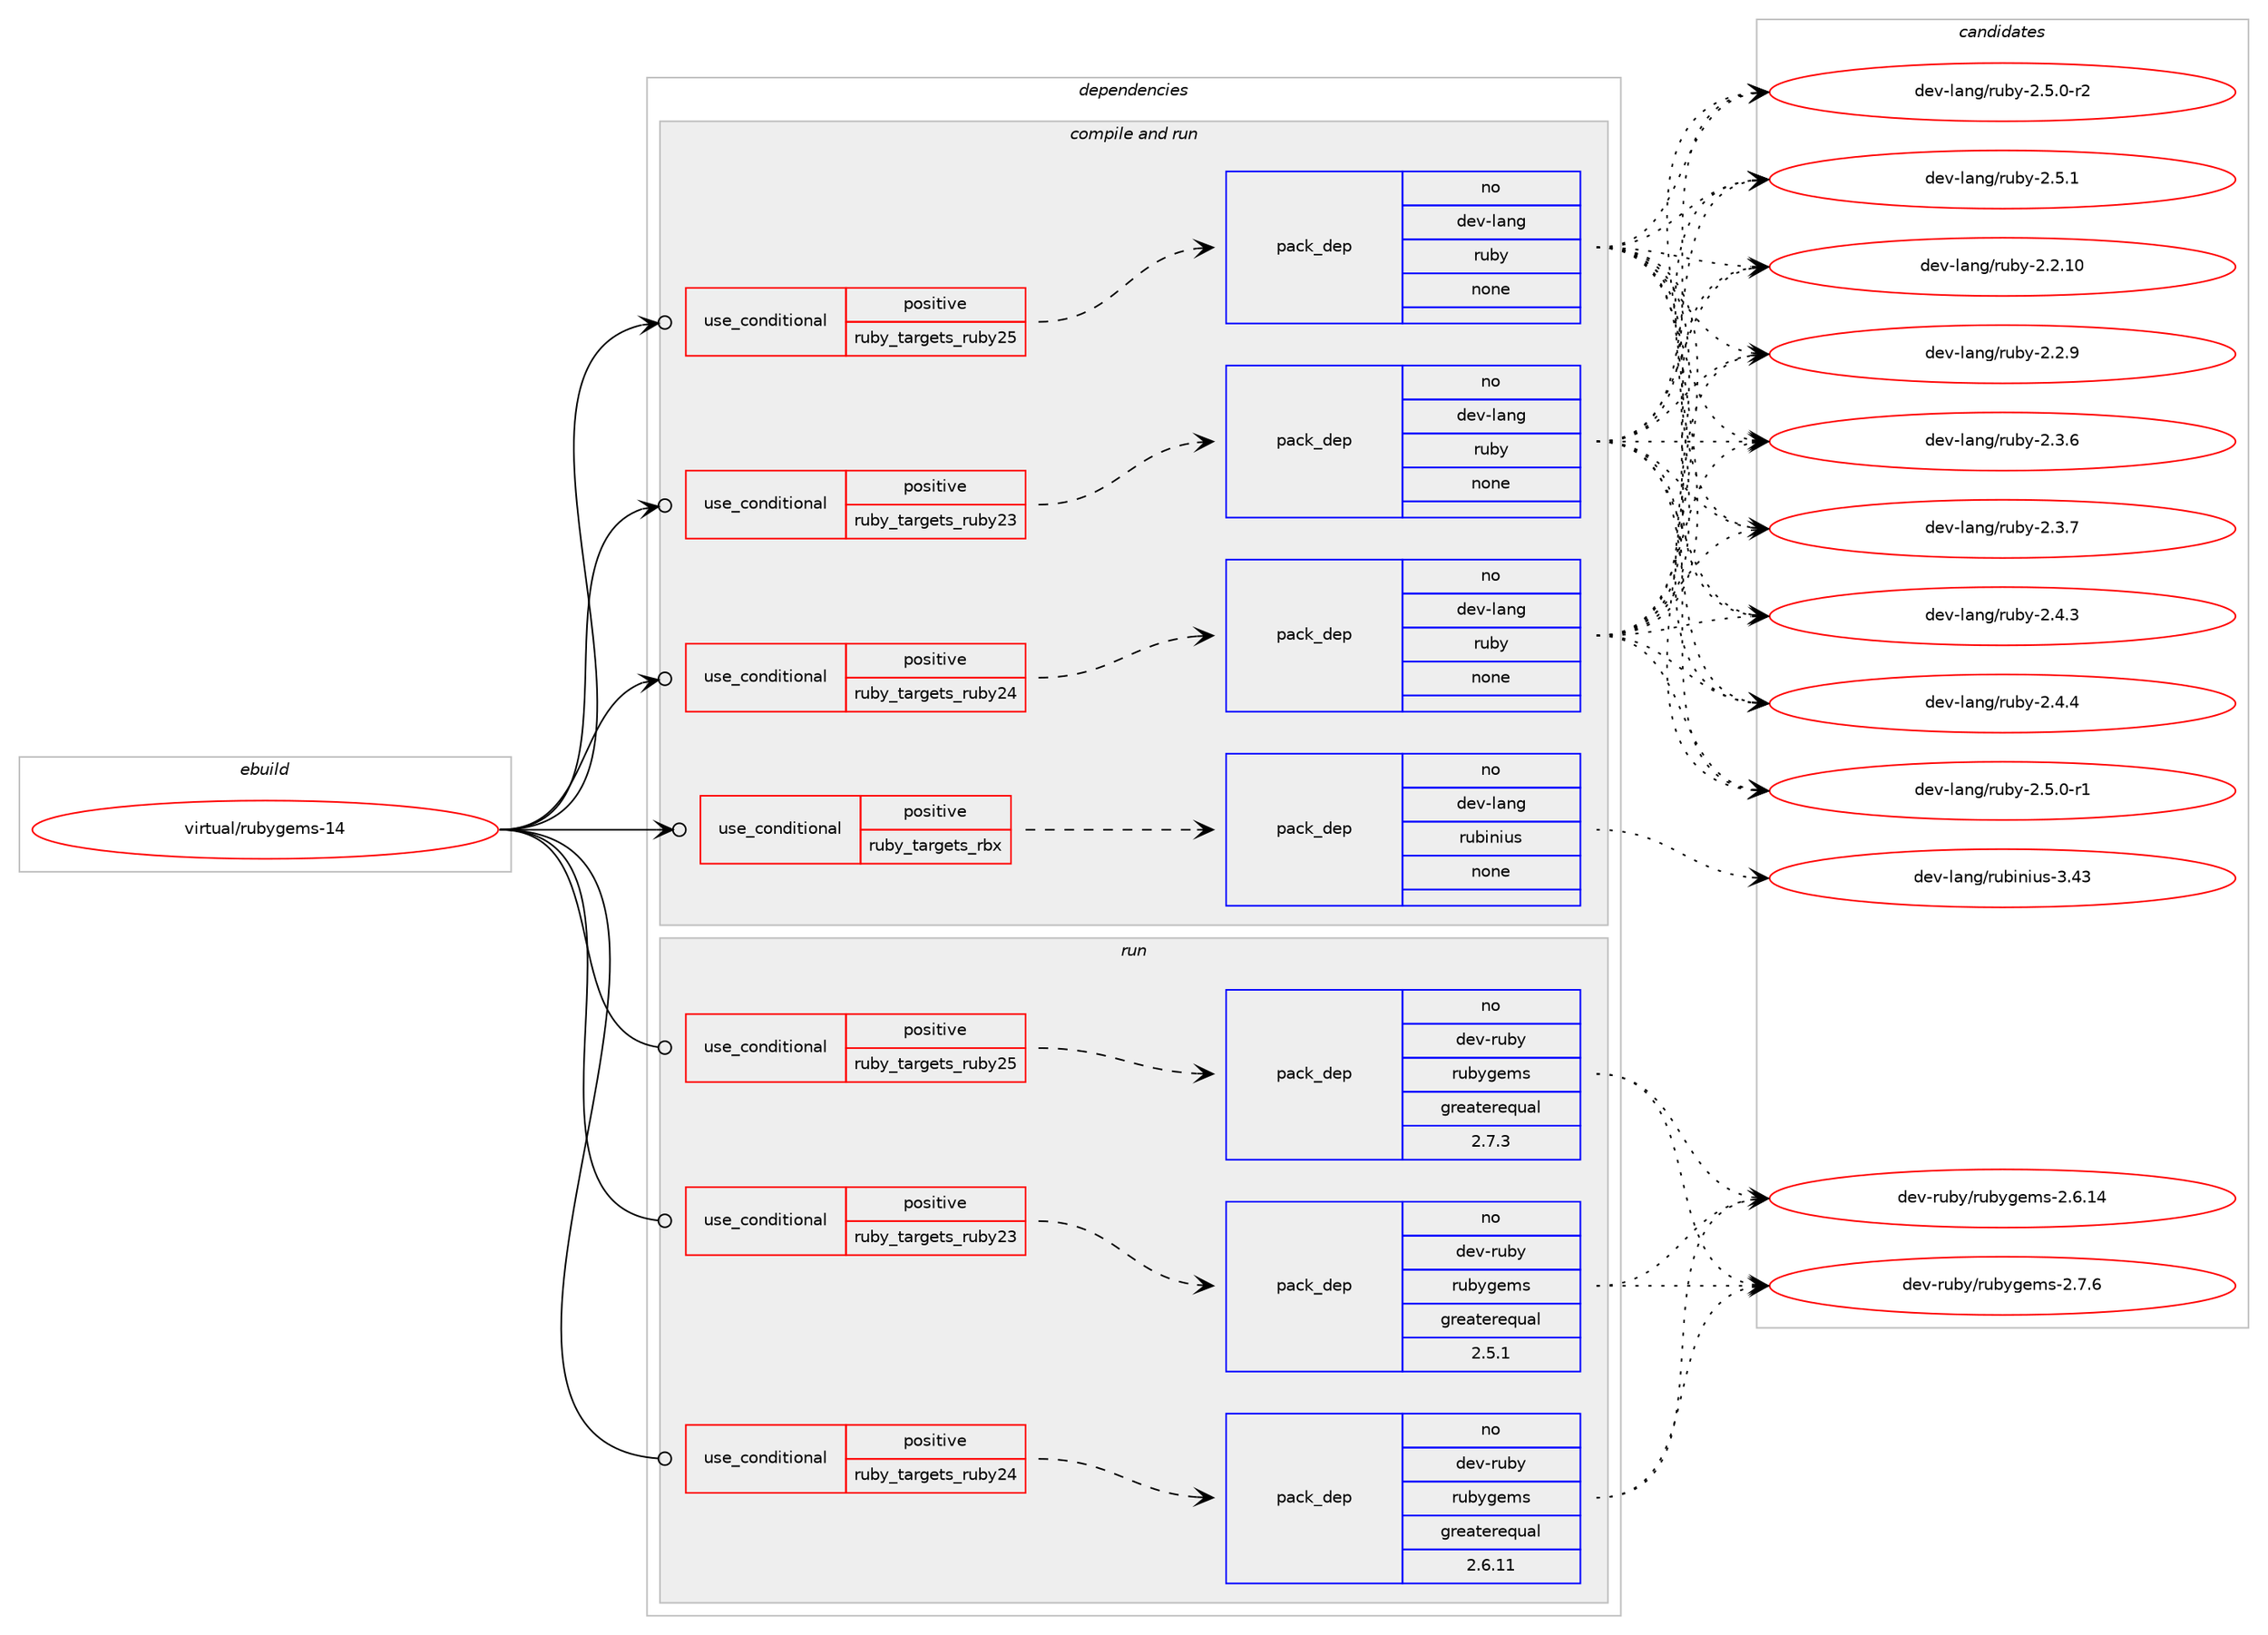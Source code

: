 digraph prolog {

# *************
# Graph options
# *************

newrank=true;
concentrate=true;
compound=true;
graph [rankdir=LR,fontname=Helvetica,fontsize=10,ranksep=1.5];#, ranksep=2.5, nodesep=0.2];
edge  [arrowhead=vee];
node  [fontname=Helvetica,fontsize=10];

# **********
# The ebuild
# **********

subgraph cluster_leftcol {
color=gray;
rank=same;
label=<<i>ebuild</i>>;
id [label="virtual/rubygems-14", color=red, width=4, href="../virtual/rubygems-14.svg"];
}

# ****************
# The dependencies
# ****************

subgraph cluster_midcol {
color=gray;
label=<<i>dependencies</i>>;
subgraph cluster_compile {
fillcolor="#eeeeee";
style=filled;
label=<<i>compile</i>>;
}
subgraph cluster_compileandrun {
fillcolor="#eeeeee";
style=filled;
label=<<i>compile and run</i>>;
subgraph cond703 {
dependency8067 [label=<<TABLE BORDER="0" CELLBORDER="1" CELLSPACING="0" CELLPADDING="4"><TR><TD ROWSPAN="3" CELLPADDING="10">use_conditional</TD></TR><TR><TD>positive</TD></TR><TR><TD>ruby_targets_rbx</TD></TR></TABLE>>, shape=none, color=red];
subgraph pack7292 {
dependency8068 [label=<<TABLE BORDER="0" CELLBORDER="1" CELLSPACING="0" CELLPADDING="4" WIDTH="220"><TR><TD ROWSPAN="6" CELLPADDING="30">pack_dep</TD></TR><TR><TD WIDTH="110">no</TD></TR><TR><TD>dev-lang</TD></TR><TR><TD>rubinius</TD></TR><TR><TD>none</TD></TR><TR><TD></TD></TR></TABLE>>, shape=none, color=blue];
}
dependency8067:e -> dependency8068:w [weight=20,style="dashed",arrowhead="vee"];
}
id:e -> dependency8067:w [weight=20,style="solid",arrowhead="odotvee"];
subgraph cond704 {
dependency8069 [label=<<TABLE BORDER="0" CELLBORDER="1" CELLSPACING="0" CELLPADDING="4"><TR><TD ROWSPAN="3" CELLPADDING="10">use_conditional</TD></TR><TR><TD>positive</TD></TR><TR><TD>ruby_targets_ruby23</TD></TR></TABLE>>, shape=none, color=red];
subgraph pack7293 {
dependency8070 [label=<<TABLE BORDER="0" CELLBORDER="1" CELLSPACING="0" CELLPADDING="4" WIDTH="220"><TR><TD ROWSPAN="6" CELLPADDING="30">pack_dep</TD></TR><TR><TD WIDTH="110">no</TD></TR><TR><TD>dev-lang</TD></TR><TR><TD>ruby</TD></TR><TR><TD>none</TD></TR><TR><TD></TD></TR></TABLE>>, shape=none, color=blue];
}
dependency8069:e -> dependency8070:w [weight=20,style="dashed",arrowhead="vee"];
}
id:e -> dependency8069:w [weight=20,style="solid",arrowhead="odotvee"];
subgraph cond705 {
dependency8071 [label=<<TABLE BORDER="0" CELLBORDER="1" CELLSPACING="0" CELLPADDING="4"><TR><TD ROWSPAN="3" CELLPADDING="10">use_conditional</TD></TR><TR><TD>positive</TD></TR><TR><TD>ruby_targets_ruby24</TD></TR></TABLE>>, shape=none, color=red];
subgraph pack7294 {
dependency8072 [label=<<TABLE BORDER="0" CELLBORDER="1" CELLSPACING="0" CELLPADDING="4" WIDTH="220"><TR><TD ROWSPAN="6" CELLPADDING="30">pack_dep</TD></TR><TR><TD WIDTH="110">no</TD></TR><TR><TD>dev-lang</TD></TR><TR><TD>ruby</TD></TR><TR><TD>none</TD></TR><TR><TD></TD></TR></TABLE>>, shape=none, color=blue];
}
dependency8071:e -> dependency8072:w [weight=20,style="dashed",arrowhead="vee"];
}
id:e -> dependency8071:w [weight=20,style="solid",arrowhead="odotvee"];
subgraph cond706 {
dependency8073 [label=<<TABLE BORDER="0" CELLBORDER="1" CELLSPACING="0" CELLPADDING="4"><TR><TD ROWSPAN="3" CELLPADDING="10">use_conditional</TD></TR><TR><TD>positive</TD></TR><TR><TD>ruby_targets_ruby25</TD></TR></TABLE>>, shape=none, color=red];
subgraph pack7295 {
dependency8074 [label=<<TABLE BORDER="0" CELLBORDER="1" CELLSPACING="0" CELLPADDING="4" WIDTH="220"><TR><TD ROWSPAN="6" CELLPADDING="30">pack_dep</TD></TR><TR><TD WIDTH="110">no</TD></TR><TR><TD>dev-lang</TD></TR><TR><TD>ruby</TD></TR><TR><TD>none</TD></TR><TR><TD></TD></TR></TABLE>>, shape=none, color=blue];
}
dependency8073:e -> dependency8074:w [weight=20,style="dashed",arrowhead="vee"];
}
id:e -> dependency8073:w [weight=20,style="solid",arrowhead="odotvee"];
}
subgraph cluster_run {
fillcolor="#eeeeee";
style=filled;
label=<<i>run</i>>;
subgraph cond707 {
dependency8075 [label=<<TABLE BORDER="0" CELLBORDER="1" CELLSPACING="0" CELLPADDING="4"><TR><TD ROWSPAN="3" CELLPADDING="10">use_conditional</TD></TR><TR><TD>positive</TD></TR><TR><TD>ruby_targets_ruby23</TD></TR></TABLE>>, shape=none, color=red];
subgraph pack7296 {
dependency8076 [label=<<TABLE BORDER="0" CELLBORDER="1" CELLSPACING="0" CELLPADDING="4" WIDTH="220"><TR><TD ROWSPAN="6" CELLPADDING="30">pack_dep</TD></TR><TR><TD WIDTH="110">no</TD></TR><TR><TD>dev-ruby</TD></TR><TR><TD>rubygems</TD></TR><TR><TD>greaterequal</TD></TR><TR><TD>2.5.1</TD></TR></TABLE>>, shape=none, color=blue];
}
dependency8075:e -> dependency8076:w [weight=20,style="dashed",arrowhead="vee"];
}
id:e -> dependency8075:w [weight=20,style="solid",arrowhead="odot"];
subgraph cond708 {
dependency8077 [label=<<TABLE BORDER="0" CELLBORDER="1" CELLSPACING="0" CELLPADDING="4"><TR><TD ROWSPAN="3" CELLPADDING="10">use_conditional</TD></TR><TR><TD>positive</TD></TR><TR><TD>ruby_targets_ruby24</TD></TR></TABLE>>, shape=none, color=red];
subgraph pack7297 {
dependency8078 [label=<<TABLE BORDER="0" CELLBORDER="1" CELLSPACING="0" CELLPADDING="4" WIDTH="220"><TR><TD ROWSPAN="6" CELLPADDING="30">pack_dep</TD></TR><TR><TD WIDTH="110">no</TD></TR><TR><TD>dev-ruby</TD></TR><TR><TD>rubygems</TD></TR><TR><TD>greaterequal</TD></TR><TR><TD>2.6.11</TD></TR></TABLE>>, shape=none, color=blue];
}
dependency8077:e -> dependency8078:w [weight=20,style="dashed",arrowhead="vee"];
}
id:e -> dependency8077:w [weight=20,style="solid",arrowhead="odot"];
subgraph cond709 {
dependency8079 [label=<<TABLE BORDER="0" CELLBORDER="1" CELLSPACING="0" CELLPADDING="4"><TR><TD ROWSPAN="3" CELLPADDING="10">use_conditional</TD></TR><TR><TD>positive</TD></TR><TR><TD>ruby_targets_ruby25</TD></TR></TABLE>>, shape=none, color=red];
subgraph pack7298 {
dependency8080 [label=<<TABLE BORDER="0" CELLBORDER="1" CELLSPACING="0" CELLPADDING="4" WIDTH="220"><TR><TD ROWSPAN="6" CELLPADDING="30">pack_dep</TD></TR><TR><TD WIDTH="110">no</TD></TR><TR><TD>dev-ruby</TD></TR><TR><TD>rubygems</TD></TR><TR><TD>greaterequal</TD></TR><TR><TD>2.7.3</TD></TR></TABLE>>, shape=none, color=blue];
}
dependency8079:e -> dependency8080:w [weight=20,style="dashed",arrowhead="vee"];
}
id:e -> dependency8079:w [weight=20,style="solid",arrowhead="odot"];
}
}

# **************
# The candidates
# **************

subgraph cluster_choices {
rank=same;
color=gray;
label=<<i>candidates</i>>;

subgraph choice7292 {
color=black;
nodesep=1;
choice100101118451089711010347114117981051101051171154551465251 [label="dev-lang/rubinius-3.43", color=red, width=4,href="../dev-lang/rubinius-3.43.svg"];
dependency8068:e -> choice100101118451089711010347114117981051101051171154551465251:w [style=dotted,weight="100"];
}
subgraph choice7293 {
color=black;
nodesep=1;
choice1001011184510897110103471141179812145504650464948 [label="dev-lang/ruby-2.2.10", color=red, width=4,href="../dev-lang/ruby-2.2.10.svg"];
choice10010111845108971101034711411798121455046504657 [label="dev-lang/ruby-2.2.9", color=red, width=4,href="../dev-lang/ruby-2.2.9.svg"];
choice10010111845108971101034711411798121455046514654 [label="dev-lang/ruby-2.3.6", color=red, width=4,href="../dev-lang/ruby-2.3.6.svg"];
choice10010111845108971101034711411798121455046514655 [label="dev-lang/ruby-2.3.7", color=red, width=4,href="../dev-lang/ruby-2.3.7.svg"];
choice10010111845108971101034711411798121455046524651 [label="dev-lang/ruby-2.4.3", color=red, width=4,href="../dev-lang/ruby-2.4.3.svg"];
choice10010111845108971101034711411798121455046524652 [label="dev-lang/ruby-2.4.4", color=red, width=4,href="../dev-lang/ruby-2.4.4.svg"];
choice100101118451089711010347114117981214550465346484511449 [label="dev-lang/ruby-2.5.0-r1", color=red, width=4,href="../dev-lang/ruby-2.5.0-r1.svg"];
choice100101118451089711010347114117981214550465346484511450 [label="dev-lang/ruby-2.5.0-r2", color=red, width=4,href="../dev-lang/ruby-2.5.0-r2.svg"];
choice10010111845108971101034711411798121455046534649 [label="dev-lang/ruby-2.5.1", color=red, width=4,href="../dev-lang/ruby-2.5.1.svg"];
dependency8070:e -> choice1001011184510897110103471141179812145504650464948:w [style=dotted,weight="100"];
dependency8070:e -> choice10010111845108971101034711411798121455046504657:w [style=dotted,weight="100"];
dependency8070:e -> choice10010111845108971101034711411798121455046514654:w [style=dotted,weight="100"];
dependency8070:e -> choice10010111845108971101034711411798121455046514655:w [style=dotted,weight="100"];
dependency8070:e -> choice10010111845108971101034711411798121455046524651:w [style=dotted,weight="100"];
dependency8070:e -> choice10010111845108971101034711411798121455046524652:w [style=dotted,weight="100"];
dependency8070:e -> choice100101118451089711010347114117981214550465346484511449:w [style=dotted,weight="100"];
dependency8070:e -> choice100101118451089711010347114117981214550465346484511450:w [style=dotted,weight="100"];
dependency8070:e -> choice10010111845108971101034711411798121455046534649:w [style=dotted,weight="100"];
}
subgraph choice7294 {
color=black;
nodesep=1;
choice1001011184510897110103471141179812145504650464948 [label="dev-lang/ruby-2.2.10", color=red, width=4,href="../dev-lang/ruby-2.2.10.svg"];
choice10010111845108971101034711411798121455046504657 [label="dev-lang/ruby-2.2.9", color=red, width=4,href="../dev-lang/ruby-2.2.9.svg"];
choice10010111845108971101034711411798121455046514654 [label="dev-lang/ruby-2.3.6", color=red, width=4,href="../dev-lang/ruby-2.3.6.svg"];
choice10010111845108971101034711411798121455046514655 [label="dev-lang/ruby-2.3.7", color=red, width=4,href="../dev-lang/ruby-2.3.7.svg"];
choice10010111845108971101034711411798121455046524651 [label="dev-lang/ruby-2.4.3", color=red, width=4,href="../dev-lang/ruby-2.4.3.svg"];
choice10010111845108971101034711411798121455046524652 [label="dev-lang/ruby-2.4.4", color=red, width=4,href="../dev-lang/ruby-2.4.4.svg"];
choice100101118451089711010347114117981214550465346484511449 [label="dev-lang/ruby-2.5.0-r1", color=red, width=4,href="../dev-lang/ruby-2.5.0-r1.svg"];
choice100101118451089711010347114117981214550465346484511450 [label="dev-lang/ruby-2.5.0-r2", color=red, width=4,href="../dev-lang/ruby-2.5.0-r2.svg"];
choice10010111845108971101034711411798121455046534649 [label="dev-lang/ruby-2.5.1", color=red, width=4,href="../dev-lang/ruby-2.5.1.svg"];
dependency8072:e -> choice1001011184510897110103471141179812145504650464948:w [style=dotted,weight="100"];
dependency8072:e -> choice10010111845108971101034711411798121455046504657:w [style=dotted,weight="100"];
dependency8072:e -> choice10010111845108971101034711411798121455046514654:w [style=dotted,weight="100"];
dependency8072:e -> choice10010111845108971101034711411798121455046514655:w [style=dotted,weight="100"];
dependency8072:e -> choice10010111845108971101034711411798121455046524651:w [style=dotted,weight="100"];
dependency8072:e -> choice10010111845108971101034711411798121455046524652:w [style=dotted,weight="100"];
dependency8072:e -> choice100101118451089711010347114117981214550465346484511449:w [style=dotted,weight="100"];
dependency8072:e -> choice100101118451089711010347114117981214550465346484511450:w [style=dotted,weight="100"];
dependency8072:e -> choice10010111845108971101034711411798121455046534649:w [style=dotted,weight="100"];
}
subgraph choice7295 {
color=black;
nodesep=1;
choice1001011184510897110103471141179812145504650464948 [label="dev-lang/ruby-2.2.10", color=red, width=4,href="../dev-lang/ruby-2.2.10.svg"];
choice10010111845108971101034711411798121455046504657 [label="dev-lang/ruby-2.2.9", color=red, width=4,href="../dev-lang/ruby-2.2.9.svg"];
choice10010111845108971101034711411798121455046514654 [label="dev-lang/ruby-2.3.6", color=red, width=4,href="../dev-lang/ruby-2.3.6.svg"];
choice10010111845108971101034711411798121455046514655 [label="dev-lang/ruby-2.3.7", color=red, width=4,href="../dev-lang/ruby-2.3.7.svg"];
choice10010111845108971101034711411798121455046524651 [label="dev-lang/ruby-2.4.3", color=red, width=4,href="../dev-lang/ruby-2.4.3.svg"];
choice10010111845108971101034711411798121455046524652 [label="dev-lang/ruby-2.4.4", color=red, width=4,href="../dev-lang/ruby-2.4.4.svg"];
choice100101118451089711010347114117981214550465346484511449 [label="dev-lang/ruby-2.5.0-r1", color=red, width=4,href="../dev-lang/ruby-2.5.0-r1.svg"];
choice100101118451089711010347114117981214550465346484511450 [label="dev-lang/ruby-2.5.0-r2", color=red, width=4,href="../dev-lang/ruby-2.5.0-r2.svg"];
choice10010111845108971101034711411798121455046534649 [label="dev-lang/ruby-2.5.1", color=red, width=4,href="../dev-lang/ruby-2.5.1.svg"];
dependency8074:e -> choice1001011184510897110103471141179812145504650464948:w [style=dotted,weight="100"];
dependency8074:e -> choice10010111845108971101034711411798121455046504657:w [style=dotted,weight="100"];
dependency8074:e -> choice10010111845108971101034711411798121455046514654:w [style=dotted,weight="100"];
dependency8074:e -> choice10010111845108971101034711411798121455046514655:w [style=dotted,weight="100"];
dependency8074:e -> choice10010111845108971101034711411798121455046524651:w [style=dotted,weight="100"];
dependency8074:e -> choice10010111845108971101034711411798121455046524652:w [style=dotted,weight="100"];
dependency8074:e -> choice100101118451089711010347114117981214550465346484511449:w [style=dotted,weight="100"];
dependency8074:e -> choice100101118451089711010347114117981214550465346484511450:w [style=dotted,weight="100"];
dependency8074:e -> choice10010111845108971101034711411798121455046534649:w [style=dotted,weight="100"];
}
subgraph choice7296 {
color=black;
nodesep=1;
choice1001011184511411798121471141179812110310110911545504654464952 [label="dev-ruby/rubygems-2.6.14", color=red, width=4,href="../dev-ruby/rubygems-2.6.14.svg"];
choice10010111845114117981214711411798121103101109115455046554654 [label="dev-ruby/rubygems-2.7.6", color=red, width=4,href="../dev-ruby/rubygems-2.7.6.svg"];
dependency8076:e -> choice1001011184511411798121471141179812110310110911545504654464952:w [style=dotted,weight="100"];
dependency8076:e -> choice10010111845114117981214711411798121103101109115455046554654:w [style=dotted,weight="100"];
}
subgraph choice7297 {
color=black;
nodesep=1;
choice1001011184511411798121471141179812110310110911545504654464952 [label="dev-ruby/rubygems-2.6.14", color=red, width=4,href="../dev-ruby/rubygems-2.6.14.svg"];
choice10010111845114117981214711411798121103101109115455046554654 [label="dev-ruby/rubygems-2.7.6", color=red, width=4,href="../dev-ruby/rubygems-2.7.6.svg"];
dependency8078:e -> choice1001011184511411798121471141179812110310110911545504654464952:w [style=dotted,weight="100"];
dependency8078:e -> choice10010111845114117981214711411798121103101109115455046554654:w [style=dotted,weight="100"];
}
subgraph choice7298 {
color=black;
nodesep=1;
choice1001011184511411798121471141179812110310110911545504654464952 [label="dev-ruby/rubygems-2.6.14", color=red, width=4,href="../dev-ruby/rubygems-2.6.14.svg"];
choice10010111845114117981214711411798121103101109115455046554654 [label="dev-ruby/rubygems-2.7.6", color=red, width=4,href="../dev-ruby/rubygems-2.7.6.svg"];
dependency8080:e -> choice1001011184511411798121471141179812110310110911545504654464952:w [style=dotted,weight="100"];
dependency8080:e -> choice10010111845114117981214711411798121103101109115455046554654:w [style=dotted,weight="100"];
}
}

}
